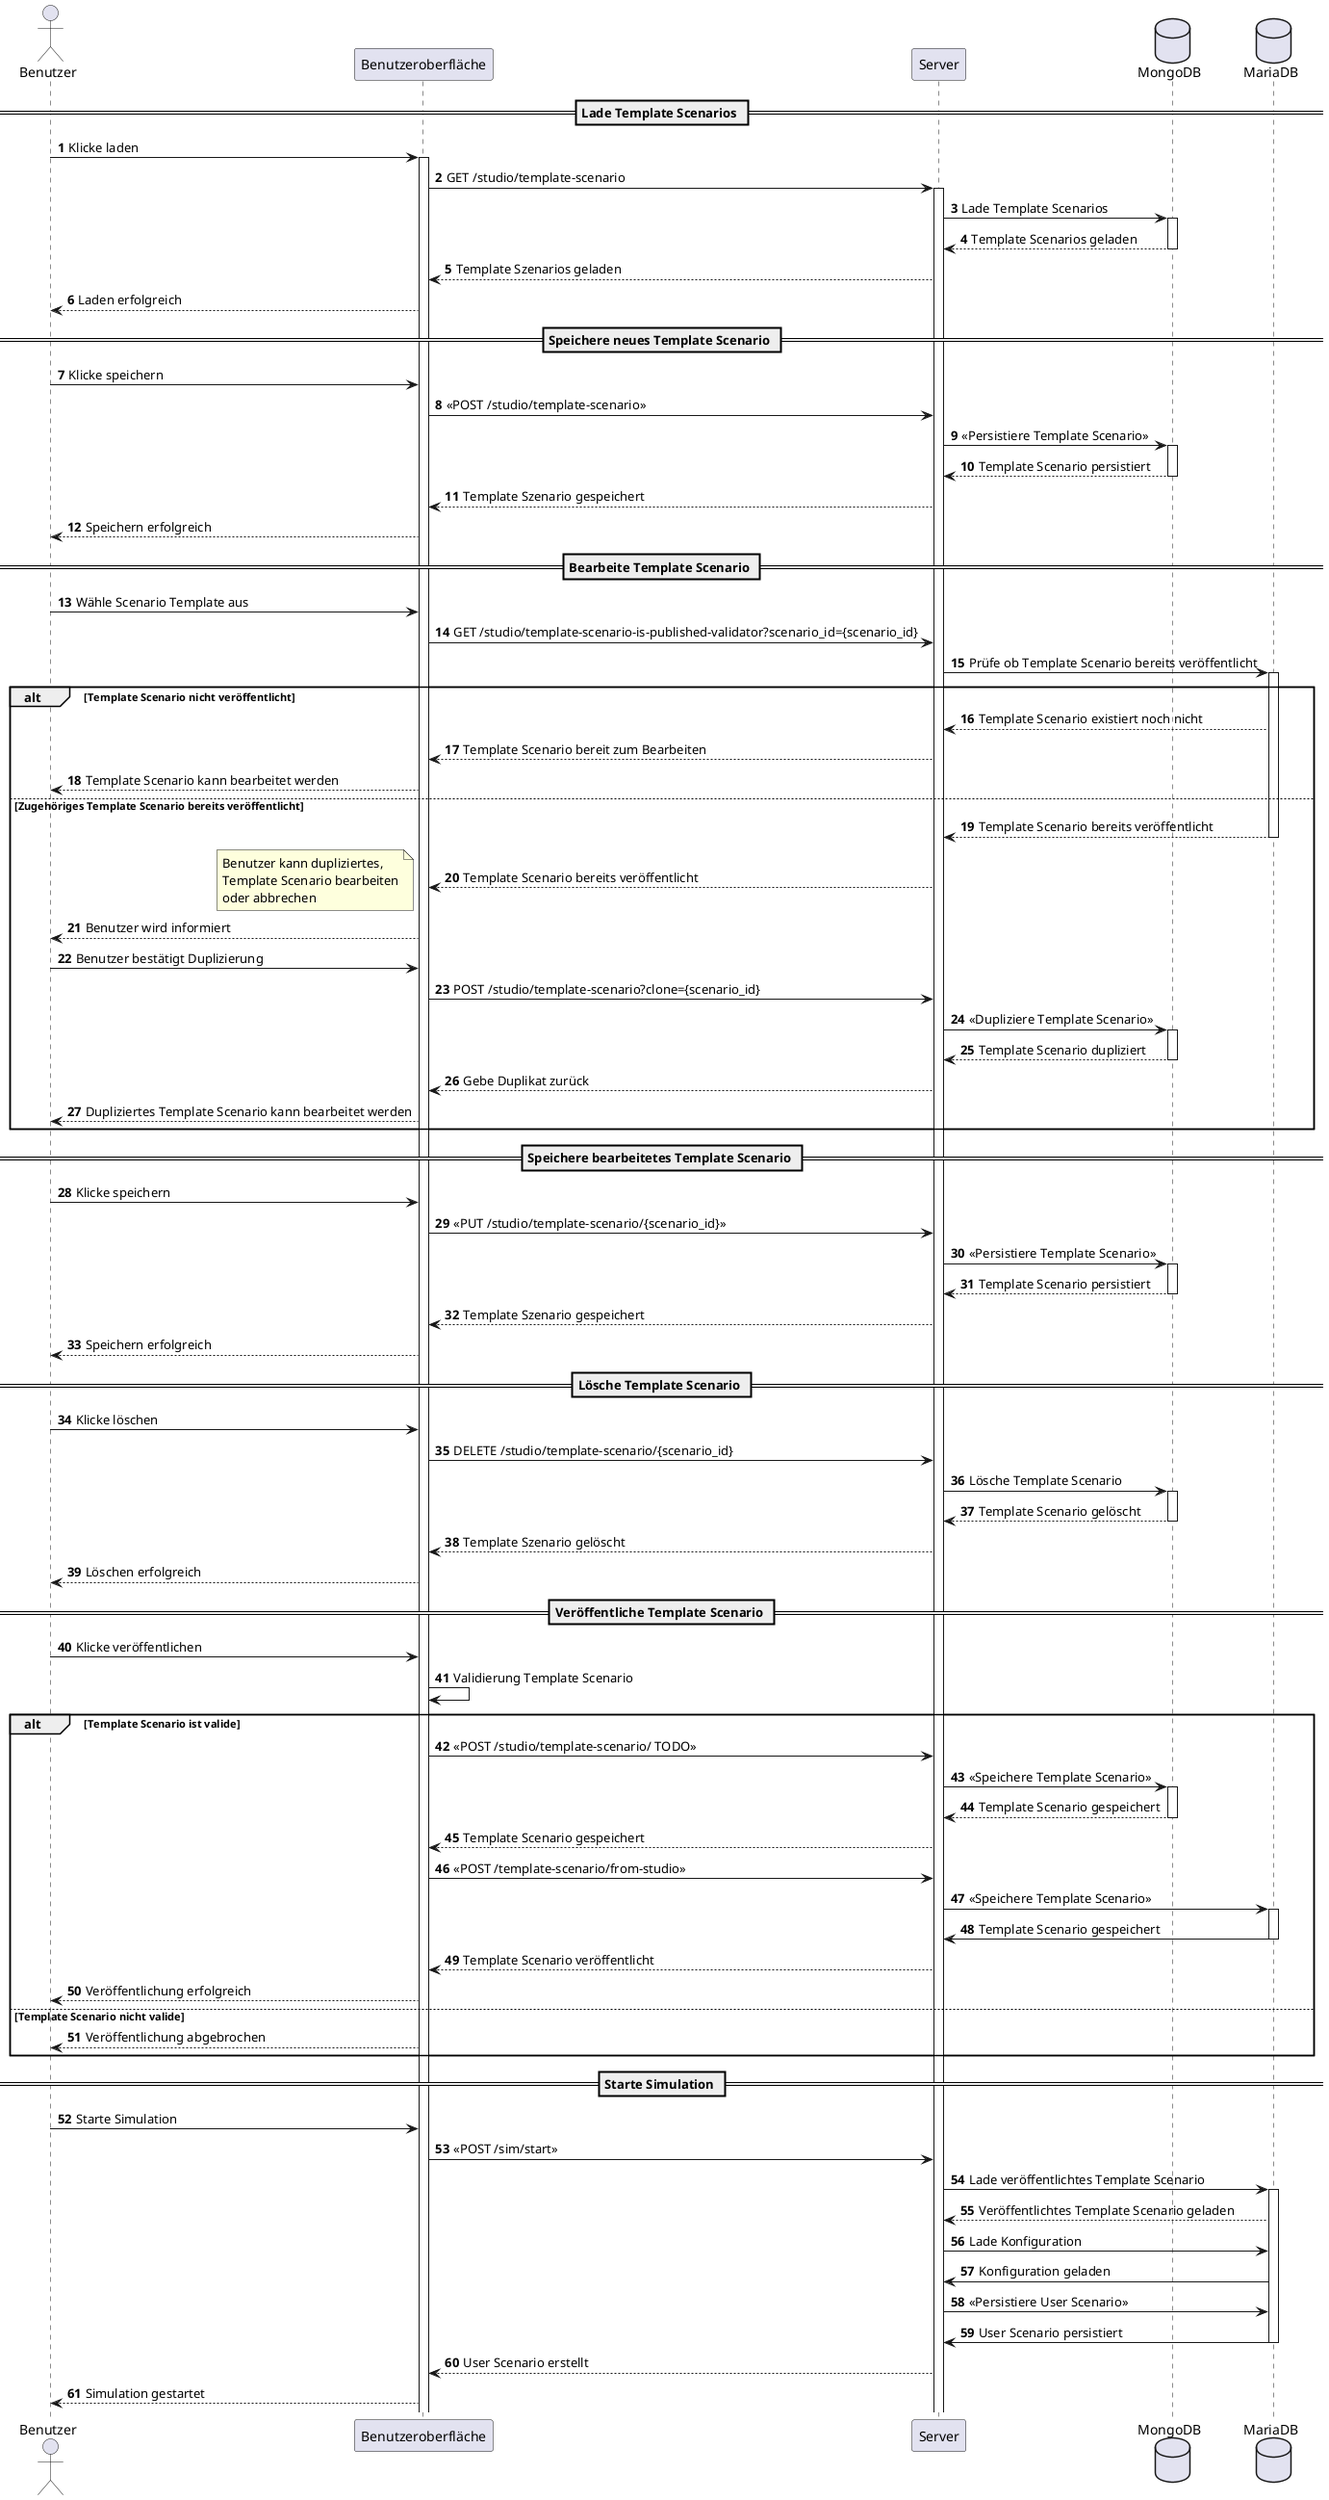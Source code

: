 @startuml
'https://plantuml.com/sequence-diagram

autonumber
actor Benutzer
participant Benutzeroberfläche
participant Server
database MongoDB
database MariaDB

== Lade Template Scenarios ==

Benutzer -> Benutzeroberfläche: Klicke laden
activate Benutzeroberfläche
Benutzeroberfläche -> Server: GET /studio/template-scenario
activate Server
Server -> MongoDB: Lade Template Scenarios
activate MongoDB
MongoDB --> Server: Template Scenarios geladen
deactivate MongoDB
Server --> Benutzeroberfläche: Template Szenarios geladen
Benutzeroberfläche --> Benutzer: Laden erfolgreich

== Speichere neues Template Scenario ==

Benutzer -> Benutzeroberfläche: Klicke speichern
Benutzeroberfläche -> Server: << POST /studio/template-scenario >>
Server -> MongoDB: << Persistiere Template Scenario >>
activate MongoDB
MongoDB --> Server: Template Scenario persistiert
deactivate MongoDB
Server --> Benutzeroberfläche: Template Szenario gespeichert
Benutzeroberfläche --> Benutzer: Speichern erfolgreich

== Bearbeite Template Scenario ==

Benutzer -> Benutzeroberfläche: Wähle Scenario Template aus
Benutzeroberfläche -> Server: GET /studio/template-scenario-is-published-validator?scenario_id={scenario_id}
'Server -> MongoDB: Lade Template Scenario
'activate MongoDB
'MongoDB --> Server: Template Scenario geladen
'deactivate MongoDB
Server -> MariaDB: Prüfe ob Template Scenario bereits veröffentlicht
activate MariaDB

alt Template Scenario nicht veröffentlicht
    MariaDB --> Server: Template Scenario existiert noch nicht
    Server --> Benutzeroberfläche: Template Scenario bereit zum Bearbeiten
    Benutzeroberfläche --> Benutzer: Template Scenario kann bearbeitet werden

else Zugehöriges Template Scenario bereits veröffentlicht
    MariaDB --> Server: Template Scenario bereits veröffentlicht
    deactivate MariaDB
    Server --> Benutzeroberfläche: Template Scenario bereits veröffentlicht
                note left
                Benutzer kann dupliziertes,
                Template Scenario bearbeiten
                oder abbrechen
                end note
    Benutzeroberfläche --> Benutzer: Benutzer wird informiert
    Benutzer -> Benutzeroberfläche: Benutzer bestätigt Duplizierung
    Benutzeroberfläche -> Server: POST /studio/template-scenario?clone={scenario_id}
    Server -> MongoDB: << Dupliziere Template Scenario >>
    activate MongoDB
    MongoDB --> Server: Template Scenario dupliziert
    deactivate MongoDB
    Server --> Benutzeroberfläche: Gebe Duplikat zurück
    Benutzeroberfläche --> Benutzer: Dupliziertes Template Scenario kann bearbeitet werden
end

== Speichere bearbeitetes Template Scenario ==

Benutzer -> Benutzeroberfläche: Klicke speichern
Benutzeroberfläche -> Server: << PUT /studio/template-scenario/{scenario_id} >>
Server -> MongoDB: << Persistiere Template Scenario >>
activate MongoDB
MongoDB --> Server: Template Scenario persistiert
deactivate MongoDB
Server --> Benutzeroberfläche: Template Szenario gespeichert
Benutzeroberfläche --> Benutzer: Speichern erfolgreich

== Lösche Template Scenario ==

Benutzer -> Benutzeroberfläche: Klicke löschen
Benutzeroberfläche -> Server: DELETE /studio/template-scenario/{scenario_id}
Server -> MongoDB: Lösche Template Scenario
activate MongoDB
MongoDB --> Server: Template Scenario gelöscht
deactivate MongoDB
Server --> Benutzeroberfläche: Template Szenario gelöscht
Benutzeroberfläche --> Benutzer: Löschen erfolgreich

== Veröffentliche Template Scenario ==

Benutzer -> Benutzeroberfläche: Klicke veröffentlichen
Benutzeroberfläche -> Benutzeroberfläche: Validierung Template Scenario
alt Template Scenario ist valide
    Benutzeroberfläche -> Server: << POST /studio/template-scenario/ TODO >>
    Server -> MongoDB: << Speichere Template Scenario >>
    activate MongoDB
    MongoDB --> Server: Template Scenario gespeichert
    deactivate MongoDB
    Server --> Benutzeroberfläche: Template Scenario gespeichert
    Benutzeroberfläche -> Server: << POST /template-scenario/from-studio >>
    Server -> MariaDB: << Speichere Template Scenario >>
    activate MariaDB
    MariaDB -> Server: Template Scenario gespeichert
    deactivate MariaDB
    Server --> Benutzeroberfläche: Template Scenario veröffentlicht
    Benutzeroberfläche --> Benutzer: Veröffentlichung erfolgreich
else Template Scenario nicht valide
    Benutzeroberfläche --> Benutzer: Veröffentlichung abgebrochen
end

== Starte Simulation ==

Benutzer -> Benutzeroberfläche: Starte Simulation
Benutzeroberfläche -> Server: << POST /sim/start >>
Server -> MariaDB: Lade veröffentlichtes Template Scenario
activate MariaDB
MariaDB --> Server: Veröffentlichtes Template Scenario geladen
Server -> MariaDB: Lade Konfiguration
MariaDB -> Server: Konfiguration geladen
Server -> MariaDB: << Persistiere User Scenario >>
MariaDB -> Server: User Scenario persistiert
deactivate MariaDB
Server --> Benutzeroberfläche: User Scenario erstellt
Benutzeroberfläche --> Benutzer: Simulation gestartet

@enduml